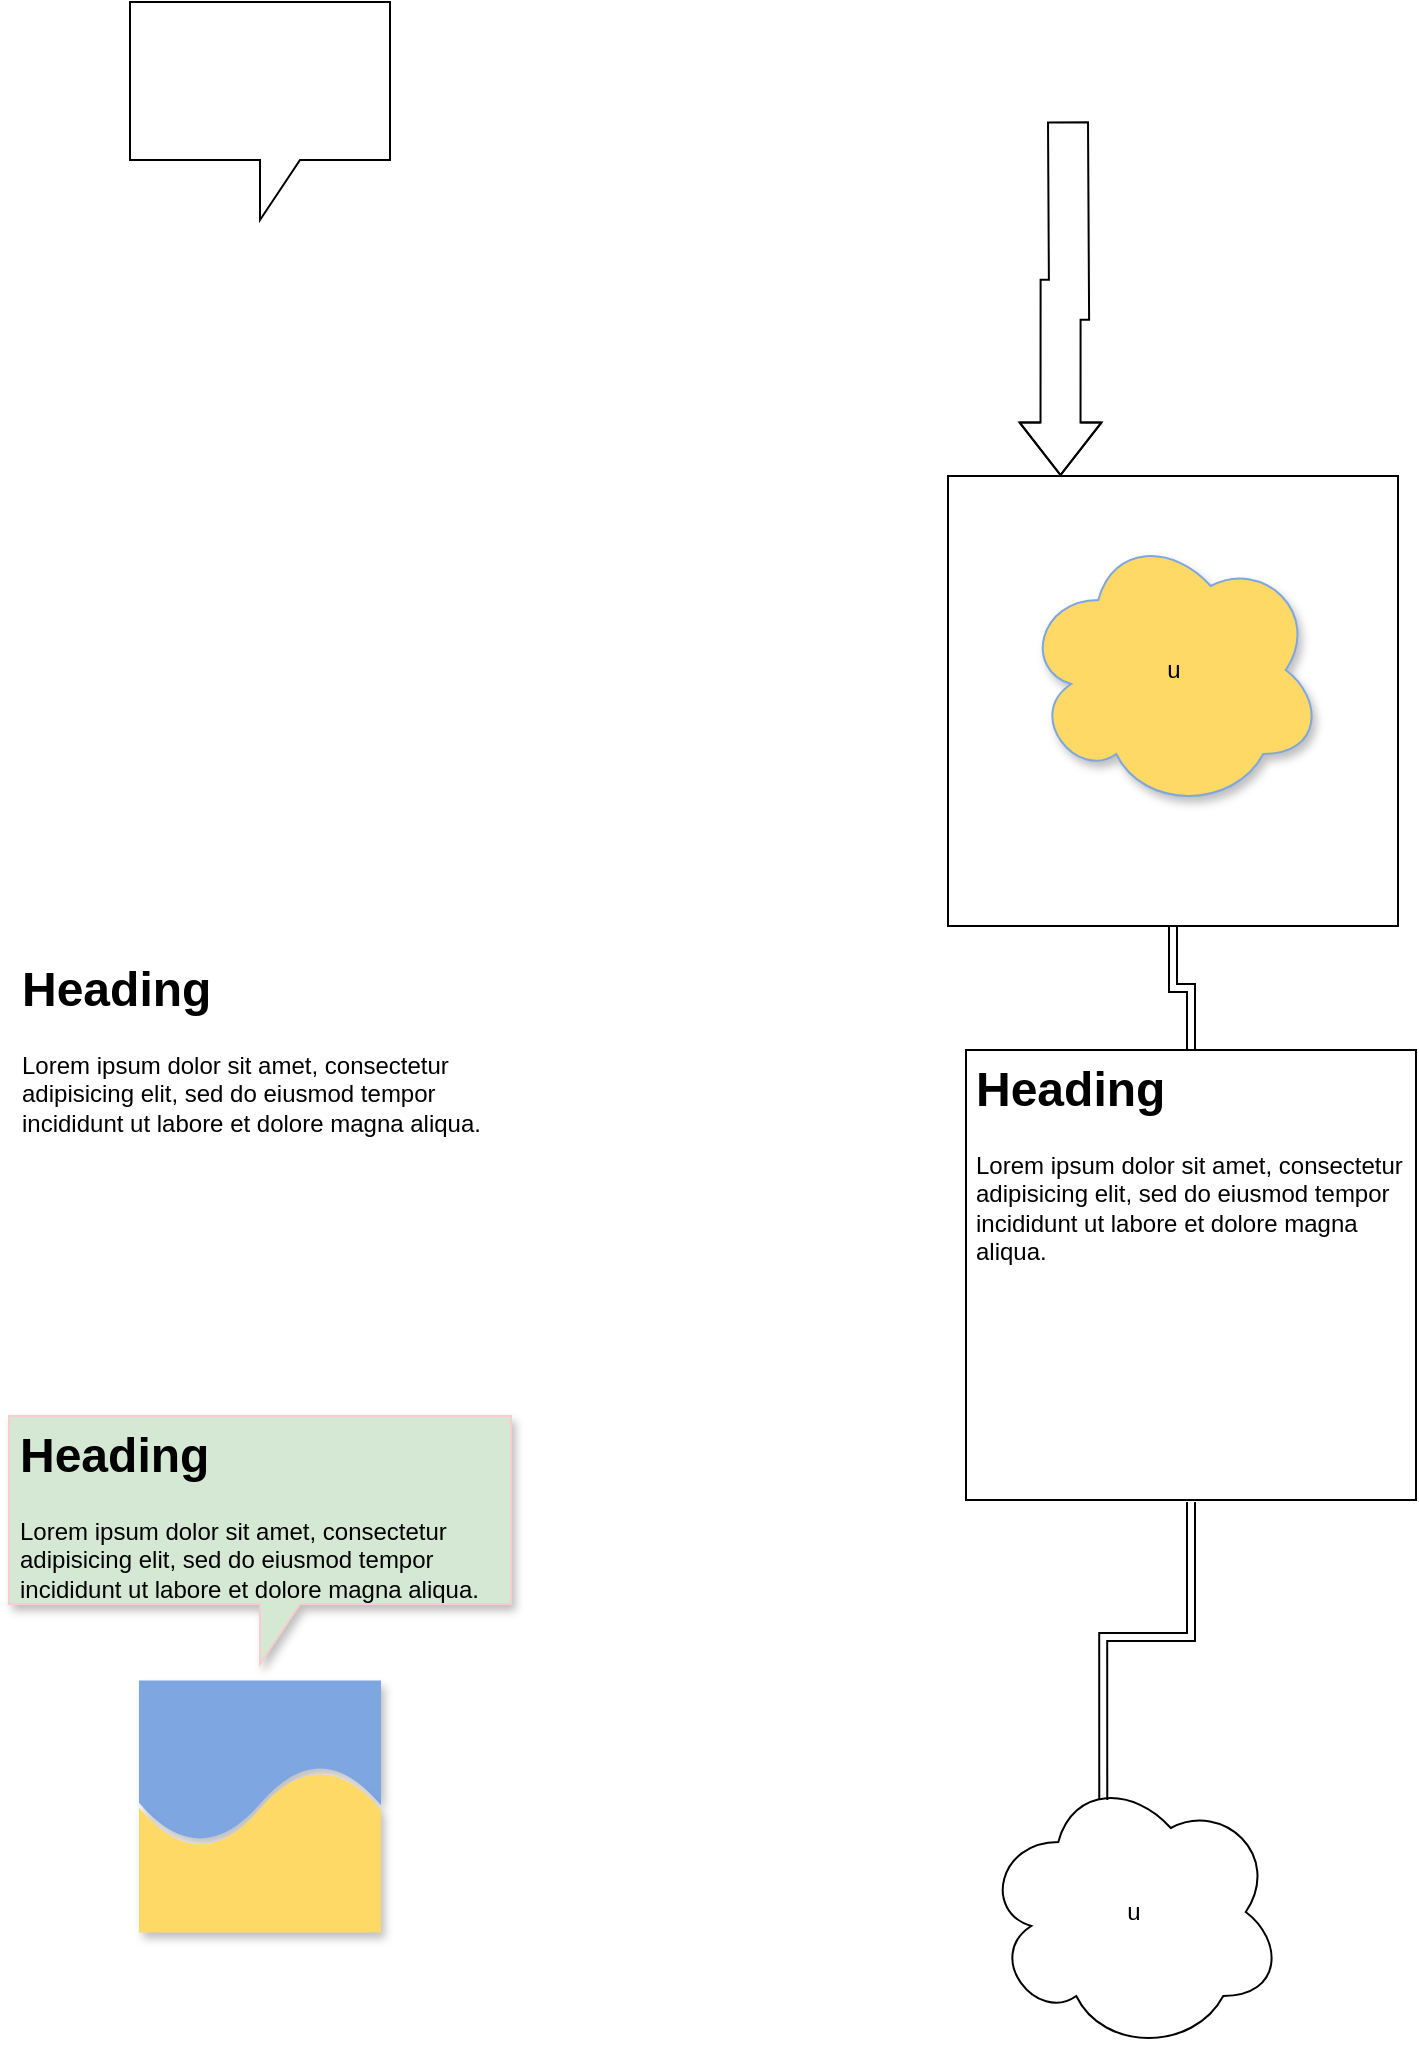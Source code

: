 <mxGraphModel dx="1689" dy="5305" grid="1" gridSize="10" guides="1" tooltips="1" connect="1" arrows="1" fold="0" page="1" pageScale="1" pageWidth="827" pageHeight="1169" background="#ffffff"><root><mxCell id="0"/><mxCell id="1" parent="0"/><mxCell id="2" value="" style="rounded=0;whiteSpace=wrap;html=1;" parent="1" vertex="1"><mxGeometry x="365" y="750" width="120" as="geom8etry"/></mxCell><mxCell id="15" value="" style="edgeStyle=orthogonalEdgeStyle;rounded=0;html=1;jettySize=auto;orthogonalLoop=1;shape=link;" parent="1" source="4" target="10" edge="1"><mxGeometry relative="1" as="geometry"/></mxCell><mxCell id="4" value="" style="whiteSpace=wrap;html=1;aspect=fixed;" parent="1" vertex="1"><mxGeometry x="-315" y="-3163" width="225" height="225" as="geometry"/></mxCell><mxCell id="16" value="" style="shape=document;whiteSpace=wrap;html=1;boundedLbl=1;size=0.487;fillColor=#7EA6E0;shadow=1;strokeColor=#7EA6E0;" parent="1" vertex="1"><mxGeometry x="-719" y="-2560.294" width="120" height="80" as="geometry"/></mxCell><UserObject label="" tooltip="Hey!" id="6"><mxCell style="shape=callout;whiteSpace=wrap;html=1;perimeter=calloutPerimeter;container=1;" parent="1" vertex="1"><mxGeometry x="-724" y="-3400" width="130" height="109" as="geometry"/></mxCell></UserObject><mxCell id="7" value="&lt;h1&gt;Heading&lt;/h1&gt;&lt;p&gt;Lorem ipsum dolor sit amet, consectetur adipisicing elit, sed do eiusmod tempor incididunt ut labore et dolore magna aliqua.&lt;/p&gt;" style="text;html=1;strokeColor=none;fillColor=none;spacing=5;spacingTop=-20;whiteSpace=wrap;overflow=hidden;rounded=0;" parent="1" vertex="1"><mxGeometry x="-783.5" y="-2926" width="249" height="113" as="geometry"/></mxCell><mxCell id="8" value="" style="rounded=0;whiteSpace=wrap;html=1;" parent="1" vertex="1"><mxGeometry x="365" y="750" width="120" as="geom8etry"/></mxCell><mxCell id="9" value="u" style="ellipse;shape=cloud;whiteSpace=wrap;html=1;" parent="1" vertex="1"><mxGeometry x="-297.364" y="-2515" width="150" height="140" as="geometry"/></mxCell><mxCell id="21" value="" style="edgeStyle=orthogonalEdgeStyle;shape=link;rounded=0;html=1;jettySize=auto;orthogonalLoop=1;entryX=0.4;entryY=0.1;entryPerimeter=0;exitX=0.5;exitY=1;" parent="1" source="14" target="9" edge="1"><mxGeometry relative="1" as="geometry"><mxPoint x="-175.5" y="-2584" as="targetPoint"/></mxGeometry></mxCell><mxCell id="10" value="" style="whiteSpace=wrap;html=1;aspect=fixed;" parent="1" vertex="1"><mxGeometry x="-306" y="-2876" width="225" height="225" as="geometry"/></mxCell><mxCell id="11" value="" style="shape=document;whiteSpace=wrap;html=1;boundedLbl=1;size=0.487;direction=west;strokeColor=#FFD966;shadow=1;fillColor=#FFD966;" parent="1" vertex="1"><mxGeometry x="-719" y="-2515.294" width="120" height="80" as="geometry"/></mxCell><mxCell id="12" value="" style="shape=callout;whiteSpace=wrap;html=1;perimeter=calloutPerimeter;fillColor=#D5E8D4;strokeColor=#F8CECC;shadow=1;" parent="1" vertex="1"><mxGeometry x="-784.5" y="-2693" width="251" height="124" as="geometry"/></mxCell><mxCell id="13" value="&lt;h1&gt;Heading&lt;/h1&gt;&lt;p&gt;Lorem ipsum dolor sit amet, consectetur adipisicing elit, sed do eiusmod tempor incididunt ut labore et dolore magna aliqua.&lt;/p&gt;" style="text;html=1;strokeColor=none;fillColor=none;spacing=5;spacingTop=-20;whiteSpace=wrap;overflow=hidden;rounded=0;" parent="1" vertex="1"><mxGeometry x="-784.5" y="-2693" width="251" height="94" as="geometry"/></mxCell><mxCell id="14" value="&lt;h1&gt;Heading&lt;/h1&gt;&lt;p&gt;Lorem ipsum dolor sit amet, consectetur adipisicing elit, sed do eiusmod tempor incididunt ut labore et dolore magna aliqua.&lt;/p&gt;" style="text;html=1;strokeColor=none;fillColor=none;spacing=5;spacingTop=-20;whiteSpace=wrap;overflow=hidden;rounded=0;" parent="1" vertex="1"><mxGeometry x="-306" y="-2876" width="225" height="226" as="geometry"/></mxCell><mxCell id="25" value="" style="edgeStyle=orthogonalEdgeStyle;shape=flexArrow;rounded=0;html=1;jettySize=auto;orthogonalLoop=1;entryX=0.25;entryY=0;width=20;endSize=8.429;" parent="1" target="4" edge="1"><mxGeometry relative="1" as="geometry"><mxPoint x="-378" y="-3163.294" as="targetPoint"/><mxPoint x="-255" y="-3340.294" as="sourcePoint"/></mxGeometry></mxCell><mxCell id="3" value="u" style="ellipse;shape=cloud;whiteSpace=wrap;html=1;fillColor=#FFD966;shadow=1;strokeColor=#7EA6E0;" parent="1" vertex="1"><mxGeometry x="-277.364" y="-3136" width="150" height="140" as="geometry"/></mxCell></root></mxGraphModel>
